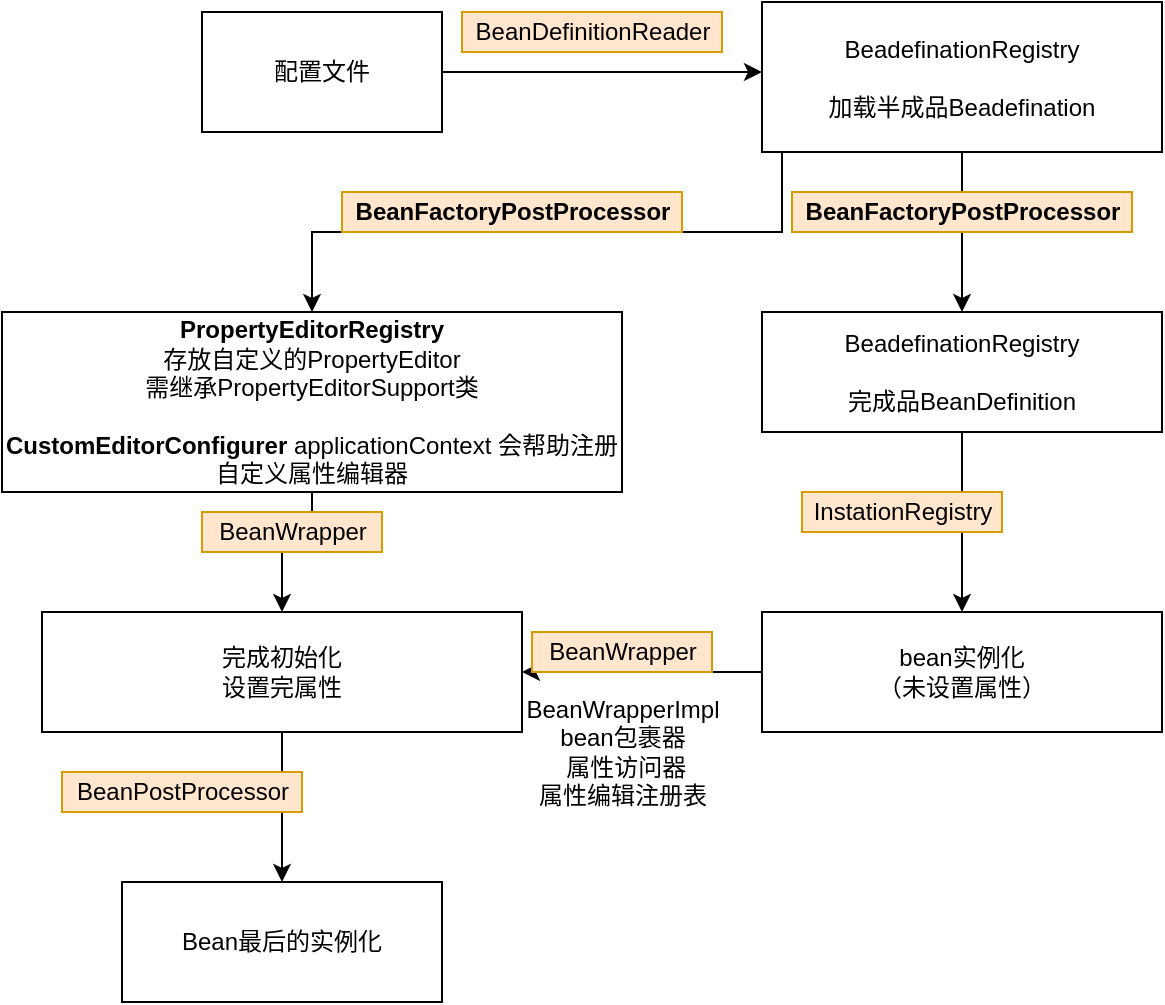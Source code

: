 <mxfile version="14.2.9" type="github">
  <diagram id="NjRiuVRYRi1vXBtOcq2d" name="Page-1">
    <mxGraphModel dx="1356" dy="762" grid="1" gridSize="10" guides="1" tooltips="1" connect="1" arrows="1" fold="1" page="1" pageScale="1" pageWidth="827" pageHeight="1169" math="0" shadow="0">
      <root>
        <mxCell id="0" />
        <mxCell id="1" parent="0" />
        <mxCell id="A1P7NuhH-hrrS0ORJX4Q-3" style="edgeStyle=orthogonalEdgeStyle;rounded=0;orthogonalLoop=1;jettySize=auto;html=1;exitX=1;exitY=0.5;exitDx=0;exitDy=0;" parent="1" source="A1P7NuhH-hrrS0ORJX4Q-2" edge="1">
          <mxGeometry relative="1" as="geometry">
            <mxPoint x="400" y="180" as="targetPoint" />
          </mxGeometry>
        </mxCell>
        <mxCell id="A1P7NuhH-hrrS0ORJX4Q-2" value="配置文件&lt;br&gt;" style="rounded=0;whiteSpace=wrap;html=1;" parent="1" vertex="1">
          <mxGeometry x="120" y="150" width="120" height="60" as="geometry" />
        </mxCell>
        <mxCell id="VaRRAoJ9ftalSyYZUKte-193" style="edgeStyle=orthogonalEdgeStyle;rounded=0;orthogonalLoop=1;jettySize=auto;html=1;entryX=0.5;entryY=0;entryDx=0;entryDy=0;" edge="1" parent="1" source="A1P7NuhH-hrrS0ORJX4Q-4" target="A1P7NuhH-hrrS0ORJX4Q-7">
          <mxGeometry relative="1" as="geometry" />
        </mxCell>
        <mxCell id="VaRRAoJ9ftalSyYZUKte-199" style="edgeStyle=orthogonalEdgeStyle;rounded=0;orthogonalLoop=1;jettySize=auto;html=1;exitX=0.25;exitY=1;exitDx=0;exitDy=0;entryX=0.5;entryY=0;entryDx=0;entryDy=0;" edge="1" parent="1" source="A1P7NuhH-hrrS0ORJX4Q-4" target="VaRRAoJ9ftalSyYZUKte-15">
          <mxGeometry relative="1" as="geometry">
            <Array as="points">
              <mxPoint x="410" y="220" />
              <mxPoint x="410" y="260" />
              <mxPoint x="175" y="260" />
            </Array>
          </mxGeometry>
        </mxCell>
        <mxCell id="A1P7NuhH-hrrS0ORJX4Q-4" value="BeadefinationRegistry&lt;br&gt;&lt;br&gt;加载半成品Beadefination" style="rounded=0;whiteSpace=wrap;html=1;" parent="1" vertex="1">
          <mxGeometry x="400" y="145" width="200" height="75" as="geometry" />
        </mxCell>
        <mxCell id="A1P7NuhH-hrrS0ORJX4Q-5" value="BeanDefinitionReader" style="text;html=1;align=center;verticalAlign=middle;resizable=0;points=[];autosize=1;fillColor=#ffe6cc;strokeColor=#d79b00;" parent="1" vertex="1">
          <mxGeometry x="250" y="150" width="130" height="20" as="geometry" />
        </mxCell>
        <mxCell id="VaRRAoJ9ftalSyYZUKte-8" style="edgeStyle=orthogonalEdgeStyle;rounded=0;orthogonalLoop=1;jettySize=auto;html=1;entryX=0.5;entryY=0;entryDx=0;entryDy=0;" edge="1" parent="1" source="A1P7NuhH-hrrS0ORJX4Q-7" target="A1P7NuhH-hrrS0ORJX4Q-10">
          <mxGeometry relative="1" as="geometry" />
        </mxCell>
        <mxCell id="A1P7NuhH-hrrS0ORJX4Q-7" value="BeadefinationRegistry&lt;br&gt;&lt;br&gt;完成品BeanDefinition" style="rounded=0;whiteSpace=wrap;html=1;" parent="1" vertex="1">
          <mxGeometry x="400" y="300" width="200" height="60" as="geometry" />
        </mxCell>
        <mxCell id="A1P7NuhH-hrrS0ORJX4Q-8" value="&lt;b&gt;BeanFactoryPostProcessor&lt;/b&gt;" style="text;html=1;align=center;verticalAlign=middle;resizable=0;points=[];autosize=1;fillColor=#ffe6cc;strokeColor=#d79b00;" parent="1" vertex="1">
          <mxGeometry x="415" y="240" width="170" height="20" as="geometry" />
        </mxCell>
        <mxCell id="A1P7NuhH-hrrS0ORJX4Q-16" style="edgeStyle=orthogonalEdgeStyle;rounded=0;orthogonalLoop=1;jettySize=auto;html=1;entryX=1;entryY=0.5;entryDx=0;entryDy=0;" parent="1" source="A1P7NuhH-hrrS0ORJX4Q-10" edge="1" target="VaRRAoJ9ftalSyYZUKte-1">
          <mxGeometry relative="1" as="geometry">
            <mxPoint x="340" y="480" as="targetPoint" />
            <Array as="points" />
          </mxGeometry>
        </mxCell>
        <mxCell id="A1P7NuhH-hrrS0ORJX4Q-10" value="bean实例化&lt;br&gt;（未设置属性）" style="whiteSpace=wrap;html=1;" parent="1" vertex="1">
          <mxGeometry x="400" y="450" width="200" height="60" as="geometry" />
        </mxCell>
        <mxCell id="A1P7NuhH-hrrS0ORJX4Q-11" value="InstationRegistry" style="text;html=1;align=center;verticalAlign=middle;resizable=0;points=[];autosize=1;fillColor=#ffe6cc;strokeColor=#d79b00;" parent="1" vertex="1">
          <mxGeometry x="420" y="390" width="100" height="20" as="geometry" />
        </mxCell>
        <mxCell id="VaRRAoJ9ftalSyYZUKte-194" style="edgeStyle=orthogonalEdgeStyle;rounded=0;orthogonalLoop=1;jettySize=auto;html=1;exitX=0.5;exitY=1;exitDx=0;exitDy=0;entryX=0.5;entryY=0;entryDx=0;entryDy=0;" edge="1" parent="1" source="VaRRAoJ9ftalSyYZUKte-1" target="VaRRAoJ9ftalSyYZUKte-4">
          <mxGeometry relative="1" as="geometry" />
        </mxCell>
        <mxCell id="VaRRAoJ9ftalSyYZUKte-1" value="完成初始化&lt;br&gt;设置完属性" style="whiteSpace=wrap;html=1;" vertex="1" parent="1">
          <mxGeometry x="40" y="450" width="240" height="60" as="geometry" />
        </mxCell>
        <mxCell id="VaRRAoJ9ftalSyYZUKte-2" value="BeanWrapper" style="text;html=1;align=center;verticalAlign=middle;resizable=0;points=[];autosize=1;fillColor=#ffe6cc;strokeColor=#d79b00;" vertex="1" parent="1">
          <mxGeometry x="285" y="460" width="90" height="20" as="geometry" />
        </mxCell>
        <mxCell id="VaRRAoJ9ftalSyYZUKte-4" value="Bean最后的实例化" style="whiteSpace=wrap;html=1;" vertex="1" parent="1">
          <mxGeometry x="80" y="585" width="160" height="60" as="geometry" />
        </mxCell>
        <mxCell id="VaRRAoJ9ftalSyYZUKte-5" value="BeanPostProcessor" style="text;html=1;align=center;verticalAlign=middle;resizable=0;points=[];autosize=1;fillColor=#ffe6cc;strokeColor=#d79b00;" vertex="1" parent="1">
          <mxGeometry x="50" y="530" width="120" height="20" as="geometry" />
        </mxCell>
        <mxCell id="VaRRAoJ9ftalSyYZUKte-10" value="&lt;font color=&quot;rgba(0, 0, 0, 0)&quot; face=&quot;monospace&quot;&gt;&lt;span style=&quot;font-size: 0px&quot;&gt;s&lt;/span&gt;&lt;/font&gt;" style="text;html=1;align=center;verticalAlign=middle;resizable=0;points=[];autosize=1;" vertex="1" parent="1">
          <mxGeometry x="320" y="480" width="20" height="20" as="geometry" />
        </mxCell>
        <mxCell id="VaRRAoJ9ftalSyYZUKte-11" value="BeanWrapperImpl &lt;br&gt;bean包裹器&lt;br&gt;&amp;nbsp;属性访问器 &lt;br&gt;属性编辑注册表" style="text;html=1;align=center;verticalAlign=middle;resizable=0;points=[];autosize=1;" vertex="1" parent="1">
          <mxGeometry x="275" y="490" width="110" height="60" as="geometry" />
        </mxCell>
        <mxCell id="VaRRAoJ9ftalSyYZUKte-195" style="edgeStyle=orthogonalEdgeStyle;rounded=0;orthogonalLoop=1;jettySize=auto;html=1;" edge="1" parent="1" source="VaRRAoJ9ftalSyYZUKte-15" target="VaRRAoJ9ftalSyYZUKte-1">
          <mxGeometry relative="1" as="geometry" />
        </mxCell>
        <mxCell id="VaRRAoJ9ftalSyYZUKte-15" value="&lt;b&gt;PropertyEditorRegistry&lt;/b&gt;&lt;br&gt;存放自定义的PropertyEditor&lt;br&gt;需继承PropertyEditorSupport类&lt;br&gt;&lt;br&gt;&lt;b&gt;CustomEditorConfigurer &lt;/b&gt;applicationContext 会帮助注册自定义属性编辑器" style="whiteSpace=wrap;html=1;" vertex="1" parent="1">
          <mxGeometry x="20" y="300" width="310" height="90" as="geometry" />
        </mxCell>
        <mxCell id="VaRRAoJ9ftalSyYZUKte-196" value="BeanWrapper" style="text;html=1;align=center;verticalAlign=middle;resizable=0;points=[];autosize=1;fillColor=#ffe6cc;strokeColor=#d79b00;" vertex="1" parent="1">
          <mxGeometry x="120" y="400" width="90" height="20" as="geometry" />
        </mxCell>
        <mxCell id="VaRRAoJ9ftalSyYZUKte-197" value="&lt;b&gt;BeanFactoryPostProcessor&lt;/b&gt;" style="text;html=1;align=center;verticalAlign=middle;resizable=0;points=[];autosize=1;fillColor=#ffe6cc;strokeColor=#d79b00;" vertex="1" parent="1">
          <mxGeometry x="190" y="240" width="170" height="20" as="geometry" />
        </mxCell>
      </root>
    </mxGraphModel>
  </diagram>
</mxfile>
